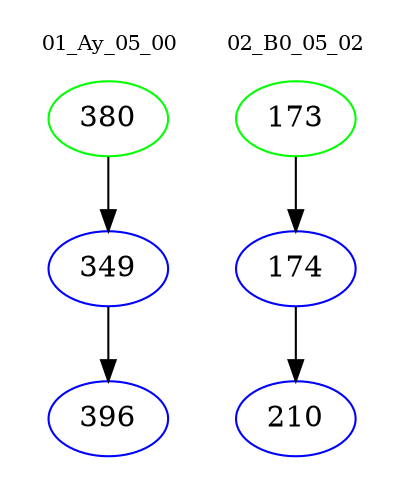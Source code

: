 digraph{
subgraph cluster_0 {
color = white
label = "01_Ay_05_00";
fontsize=10;
T0_380 [label="380", color="green"]
T0_380 -> T0_349 [color="black"]
T0_349 [label="349", color="blue"]
T0_349 -> T0_396 [color="black"]
T0_396 [label="396", color="blue"]
}
subgraph cluster_1 {
color = white
label = "02_B0_05_02";
fontsize=10;
T1_173 [label="173", color="green"]
T1_173 -> T1_174 [color="black"]
T1_174 [label="174", color="blue"]
T1_174 -> T1_210 [color="black"]
T1_210 [label="210", color="blue"]
}
}
